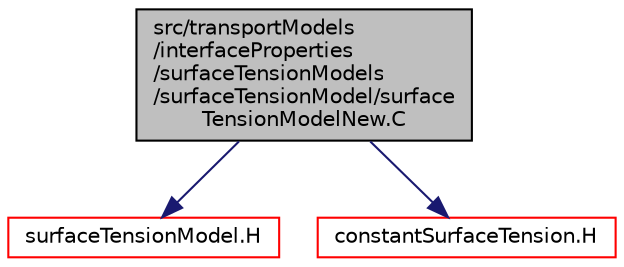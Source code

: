 digraph "src/transportModels/interfaceProperties/surfaceTensionModels/surfaceTensionModel/surfaceTensionModelNew.C"
{
  bgcolor="transparent";
  edge [fontname="Helvetica",fontsize="10",labelfontname="Helvetica",labelfontsize="10"];
  node [fontname="Helvetica",fontsize="10",shape=record];
  Node1 [label="src/transportModels\l/interfaceProperties\l/surfaceTensionModels\l/surfaceTensionModel/surface\lTensionModelNew.C",height=0.2,width=0.4,color="black", fillcolor="grey75", style="filled" fontcolor="black"];
  Node1 -> Node2 [color="midnightblue",fontsize="10",style="solid",fontname="Helvetica"];
  Node2 [label="surfaceTensionModel.H",height=0.2,width=0.4,color="red",URL="$src_2transportModels_2interfaceProperties_2surfaceTensionModels_2surfaceTensionModel_2surfaceTensionModel_8H.html"];
  Node1 -> Node3 [color="midnightblue",fontsize="10",style="solid",fontname="Helvetica"];
  Node3 [label="constantSurfaceTension.H",height=0.2,width=0.4,color="red",URL="$constantSurfaceTension_8H.html"];
}
